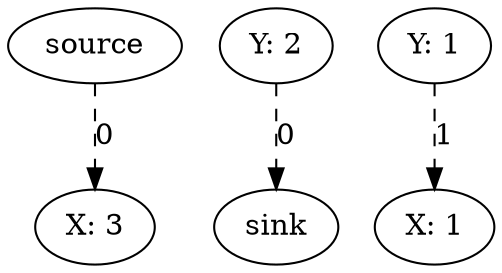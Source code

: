 digraph G {
0 [label="source", pos="1,1!"];
1 [label="sink", pos="7,1!"];
2 [label="X: 1", pos="3,0!"];
3 [label="X: 3", pos="3,1!"];
4 [label="Y: 1", pos="5,0!"];
5 [label="Y: 2", pos="5,1!"];
0 -> 3 [ label="0", style="dashed"];
4 -> 2 [ label="1", style="dashed"];
5 -> 1 [ label="0", style="dashed"];
}
